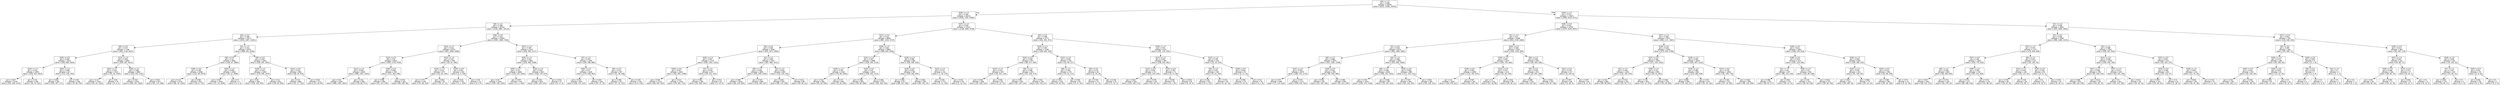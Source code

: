 digraph Tree {
node [shape=box, fontname="helvetica"] ;
edge [fontname="helvetica"] ;
0 [label="X[0] <= 1.5\ngini = 0.498\nsamples = 54045\nvalue = [5231, 13281, 35533]"] ;
1 [label="X[36] <= 1.5\ngini = 0.445\nsamples = 36222\nvalue = [3248, 7152, 25822]"] ;
0 -> 1 [labeldistance=2.5, labelangle=45, headlabel="True"] ;
2 [label="X[6] <= 1.5\ngini = 0.389\nsamples = 25101\nvalue = [2100, 3887, 19114]"] ;
1 -> 2 ;
3 [label="X[0] <= 0.5\ngini = 0.308\nsamples = 14171\nvalue = [1033, 1487, 11651]"] ;
2 -> 3 ;
4 [label="X[6] <= 0.5\ngini = 0.377\nsamples = 7796\nvalue = [645, 1136, 6015]"] ;
3 -> 4 ;
5 [label="X[20] <= 0.5\ngini = 0.456\nsamples = 3412\nvalue = [340, 669, 2403]"] ;
4 -> 5 ;
6 [label="X[19] <= 1.5\ngini = 0.413\nsamples = 2495\nvalue = [228, 414, 1853]"] ;
5 -> 6 ;
7 [label="gini = 0.447\nsamples = 2149\nvalue = [214, 404, 1531]"] ;
6 -> 7 ;
8 [label="gini = 0.131\nsamples = 346\nvalue = [14, 10, 322]"] ;
6 -> 8 ;
9 [label="X[20] <= 1.5\ngini = 0.548\nsamples = 917\nvalue = [112, 255, 550]"] ;
5 -> 9 ;
10 [label="gini = 0.643\nsamples = 481\nvalue = [103, 207, 171]"] ;
9 -> 10 ;
11 [label="gini = 0.232\nsamples = 436\nvalue = [9, 48, 379]"] ;
9 -> 11 ;
12 [label="X[12] <= 1.5\ngini = 0.305\nsamples = 4384\nvalue = [305, 467, 3612]"] ;
4 -> 12 ;
13 [label="X[23] <= 1.5\ngini = 0.124\nsamples = 1524\nvalue = [55, 44, 1425]"] ;
12 -> 13 ;
14 [label="gini = 0.117\nsamples = 1514\nvalue = [52, 41, 1421]"] ;
13 -> 14 ;
15 [label="gini = 0.66\nsamples = 10\nvalue = [3, 3, 4]"] ;
13 -> 15 ;
16 [label="X[18] <= 1.5\ngini = 0.386\nsamples = 2860\nvalue = [250, 423, 2187]"] ;
12 -> 16 ;
17 [label="gini = 0.334\nsamples = 2243\nvalue = [189, 251, 1803]"] ;
16 -> 17 ;
18 [label="gini = 0.525\nsamples = 617\nvalue = [61, 172, 384]"] ;
16 -> 18 ;
19 [label="X[1] <= 1.5\ngini = 0.212\nsamples = 6375\nvalue = [388, 351, 5636]"] ;
3 -> 19 ;
20 [label="X[6] <= 0.5\ngini = 0.12\nsamples = 3932\nvalue = [150, 97, 3685]"] ;
19 -> 20 ;
21 [label="X[36] <= 0.5\ngini = 0.169\nsamples = 2286\nvalue = [122, 85, 2079]"] ;
20 -> 21 ;
22 [label="gini = 0.213\nsamples = 1475\nvalue = [96, 76, 1303]"] ;
21 -> 22 ;
23 [label="gini = 0.083\nsamples = 811\nvalue = [26, 9, 776]"] ;
21 -> 23 ;
24 [label="X[40] <= 1.0\ngini = 0.048\nsamples = 1646\nvalue = [28, 12, 1606]"] ;
20 -> 24 ;
25 [label="gini = 0.047\nsamples = 1645\nvalue = [27, 12, 1606]"] ;
24 -> 25 ;
26 [label="gini = 0.0\nsamples = 1\nvalue = [1, 0, 0]"] ;
24 -> 26 ;
27 [label="X[6] <= 0.5\ngini = 0.342\nsamples = 2443\nvalue = [238, 254, 1951]"] ;
19 -> 27 ;
28 [label="X[18] <= 1.5\ngini = 0.424\nsamples = 1463\nvalue = [178, 209, 1076]"] ;
27 -> 28 ;
29 [label="gini = 0.49\nsamples = 862\nvalue = [135, 144, 583]"] ;
28 -> 29 ;
30 [label="gini = 0.31\nsamples = 601\nvalue = [43, 65, 493]"] ;
28 -> 30 ;
31 [label="X[14] <= 0.5\ngini = 0.197\nsamples = 980\nvalue = [60, 45, 875]"] ;
27 -> 31 ;
32 [label="gini = 0.16\nsamples = 866\nvalue = [47, 27, 792]"] ;
31 -> 32 ;
33 [label="gini = 0.432\nsamples = 114\nvalue = [13, 18, 83]"] ;
31 -> 33 ;
34 [label="X[36] <= 0.5\ngini = 0.476\nsamples = 10930\nvalue = [1067, 2400, 7463]"] ;
2 -> 34 ;
35 [label="X[14] <= 1.5\ngini = 0.514\nsamples = 6733\nvalue = [641, 1806, 4286]"] ;
34 -> 35 ;
36 [label="X[14] <= 0.5\ngini = 0.53\nsamples = 6024\nvalue = [599, 1719, 3706]"] ;
35 -> 36 ;
37 [label="X[13] <= 1.5\ngini = 0.504\nsamples = 5255\nvalue = [488, 1357, 3410]"] ;
36 -> 37 ;
38 [label="gini = 0.53\nsamples = 4597\nvalue = [469, 1291, 2837]"] ;
37 -> 38 ;
39 [label="gini = 0.231\nsamples = 658\nvalue = [19, 66, 573]"] ;
37 -> 39 ;
40 [label="X[18] <= 0.5\ngini = 0.609\nsamples = 769\nvalue = [111, 362, 296]"] ;
36 -> 40 ;
41 [label="gini = 0.596\nsamples = 408\nvalue = [51, 157, 200]"] ;
40 -> 41 ;
42 [label="gini = 0.579\nsamples = 361\nvalue = [60, 205, 96]"] ;
40 -> 42 ;
43 [label="X[13] <= 1.5\ngini = 0.312\nsamples = 709\nvalue = [42, 87, 580]"] ;
35 -> 43 ;
44 [label="X[16] <= 1.5\ngini = 0.412\nsamples = 477\nvalue = [41, 82, 354]"] ;
43 -> 44 ;
45 [label="gini = 0.371\nsamples = 443\nvalue = [31, 69, 343]"] ;
44 -> 45 ;
46 [label="gini = 0.663\nsamples = 34\nvalue = [10, 13, 11]"] ;
44 -> 46 ;
47 [label="X[20] <= 0.5\ngini = 0.051\nsamples = 232\nvalue = [1, 5, 226]"] ;
43 -> 47 ;
48 [label="gini = 0.018\nsamples = 222\nvalue = [1, 1, 220]"] ;
47 -> 48 ;
49 [label="gini = 0.48\nsamples = 10\nvalue = [0, 4, 6]"] ;
47 -> 49 ;
50 [label="X[37] <= 1.5\ngini = 0.397\nsamples = 4197\nvalue = [426, 594, 3177]"] ;
34 -> 50 ;
51 [label="X[30] <= 1.5\ngini = 0.322\nsamples = 2842\nvalue = [226, 308, 2308]"] ;
50 -> 51 ;
52 [label="X[30] <= 0.5\ngini = 0.24\nsamples = 1886\nvalue = [120, 132, 1634]"] ;
51 -> 52 ;
53 [label="gini = 0.29\nsamples = 1444\nvalue = [109, 130, 1205]"] ;
52 -> 53 ;
54 [label="gini = 0.057\nsamples = 442\nvalue = [11, 2, 429]"] ;
52 -> 54 ;
55 [label="X[24] <= 1.5\ngini = 0.457\nsamples = 956\nvalue = [106, 176, 674]"] ;
51 -> 55 ;
56 [label="gini = 0.439\nsamples = 929\nvalue = [100, 159, 670]"] ;
55 -> 56 ;
57 [label="gini = 0.532\nsamples = 27\nvalue = [6, 17, 4]"] ;
55 -> 57 ;
58 [label="X[7] <= 1.5\ngini = 0.522\nsamples = 1355\nvalue = [200, 286, 869]"] ;
50 -> 58 ;
59 [label="X[30] <= 1.5\ngini = 0.57\nsamples = 1028\nvalue = [179, 248, 601]"] ;
58 -> 59 ;
60 [label="gini = 0.537\nsamples = 833\nvalue = [136, 175, 522]"] ;
59 -> 60 ;
61 [label="gini = 0.647\nsamples = 195\nvalue = [43, 73, 79]"] ;
59 -> 61 ;
62 [label="X[0] <= 0.5\ngini = 0.311\nsamples = 327\nvalue = [21, 38, 268]"] ;
58 -> 62 ;
63 [label="gini = 0.396\nsamples = 201\nvalue = [17, 32, 152]"] ;
62 -> 63 ;
64 [label="gini = 0.149\nsamples = 126\nvalue = [4, 6, 116]"] ;
62 -> 64 ;
65 [label="X[37] <= 1.5\ngini = 0.539\nsamples = 11121\nvalue = [1148, 3265, 6708]"] ;
1 -> 65 ;
66 [label="X[37] <= 0.5\ngini = 0.512\nsamples = 8948\nvalue = [887, 2324, 5737]"] ;
65 -> 66 ;
67 [label="X[0] <= 0.5\ngini = 0.545\nsamples = 5266\nvalue = [503, 1671, 3092]"] ;
66 -> 67 ;
68 [label="X[30] <= 1.5\ngini = 0.557\nsamples = 2719\nvalue = [196, 1103, 1420]"] ;
67 -> 68 ;
69 [label="X[30] <= 0.5\ngini = 0.547\nsamples = 2282\nvalue = [162, 852, 1268]"] ;
68 -> 69 ;
70 [label="gini = 0.565\nsamples = 1119\nvalue = [84, 491, 544]"] ;
69 -> 70 ;
71 [label="gini = 0.512\nsamples = 1163\nvalue = [78, 361, 724]"] ;
69 -> 71 ;
72 [label="X[7] <= 1.5\ngini = 0.543\nsamples = 437\nvalue = [34, 251, 152]"] ;
68 -> 72 ;
73 [label="gini = 0.561\nsamples = 384\nvalue = [33, 208, 143]"] ;
72 -> 73 ;
74 [label="gini = 0.313\nsamples = 53\nvalue = [1, 43, 9]"] ;
72 -> 74 ;
75 [label="X[1] <= 1.5\ngini = 0.505\nsamples = 2547\nvalue = [307, 568, 1672]"] ;
67 -> 75 ;
76 [label="X[6] <= 1.5\ngini = 0.446\nsamples = 1892\nvalue = [193, 349, 1350]"] ;
75 -> 76 ;
77 [label="gini = 0.365\nsamples = 1029\nvalue = [83, 143, 803]"] ;
76 -> 77 ;
78 [label="gini = 0.525\nsamples = 863\nvalue = [110, 206, 547]"] ;
76 -> 78 ;
79 [label="X[2] <= 1.5\ngini = 0.616\nsamples = 655\nvalue = [114, 219, 322]"] ;
75 -> 79 ;
80 [label="gini = 0.602\nsamples = 567\nvalue = [96, 173, 298]"] ;
79 -> 80 ;
81 [label="gini = 0.611\nsamples = 88\nvalue = [18, 46, 24]"] ;
79 -> 81 ;
82 [label="X[38] <= 1.5\ngini = 0.442\nsamples = 3682\nvalue = [384, 653, 2645]"] ;
66 -> 82 ;
83 [label="X[12] <= 1.5\ngini = 0.357\nsamples = 2688\nvalue = [228, 344, 2116]"] ;
82 -> 83 ;
84 [label="X[18] <= 1.5\ngini = 0.245\nsamples = 1163\nvalue = [70, 89, 1004]"] ;
83 -> 84 ;
85 [label="gini = 0.314\nsamples = 682\nvalue = [61, 63, 558]"] ;
84 -> 85 ;
86 [label="gini = 0.137\nsamples = 481\nvalue = [9, 26, 446]"] ;
84 -> 86 ;
87 [label="X[18] <= 0.5\ngini = 0.43\nsamples = 1525\nvalue = [158, 255, 1112]"] ;
83 -> 87 ;
88 [label="gini = 0.362\nsamples = 852\nvalue = [94, 90, 668]"] ;
87 -> 88 ;
89 [label="gini = 0.496\nsamples = 673\nvalue = [64, 165, 444]"] ;
87 -> 89 ;
90 [label="X[18] <= 1.5\ngini = 0.596\nsamples = 994\nvalue = [156, 309, 529]"] ;
82 -> 90 ;
91 [label="X[18] <= 0.5\ngini = 0.632\nsamples = 782\nvalue = [149, 283, 350]"] ;
90 -> 91 ;
92 [label="gini = 0.594\nsamples = 517\nvalue = [86, 151, 280]"] ;
91 -> 92 ;
93 [label="gini = 0.626\nsamples = 265\nvalue = [63, 132, 70]"] ;
91 -> 93 ;
94 [label="X[12] <= 1.5\ngini = 0.271\nsamples = 212\nvalue = [7, 26, 179]"] ;
90 -> 94 ;
95 [label="gini = 0.181\nsamples = 173\nvalue = [5, 12, 156]"] ;
94 -> 95 ;
96 [label="gini = 0.521\nsamples = 39\nvalue = [2, 14, 23]"] ;
94 -> 96 ;
97 [label="X[0] <= 0.5\ngini = 0.598\nsamples = 2173\nvalue = [261, 941, 971]"] ;
65 -> 97 ;
98 [label="X[18] <= 1.5\ngini = 0.555\nsamples = 1198\nvalue = [100, 662, 436]"] ;
97 -> 98 ;
99 [label="X[24] <= 0.5\ngini = 0.539\nsamples = 972\nvalue = [86, 577, 309]"] ;
98 -> 99 ;
100 [label="X[13] <= 1.5\ngini = 0.472\nsamples = 519\nvalue = [34, 351, 134]"] ;
99 -> 100 ;
101 [label="gini = 0.452\nsamples = 469\nvalue = [31, 328, 110]"] ;
100 -> 101 ;
102 [label="gini = 0.554\nsamples = 50\nvalue = [3, 23, 24]"] ;
100 -> 102 ;
103 [label="X[6] <= 1.5\ngini = 0.589\nsamples = 453\nvalue = [52, 226, 175]"] ;
99 -> 103 ;
104 [label="gini = 0.591\nsamples = 263\nvalue = [29, 110, 124]"] ;
103 -> 104 ;
105 [label="gini = 0.541\nsamples = 190\nvalue = [23, 116, 51]"] ;
103 -> 105 ;
106 [label="X[12] <= 1.5\ngini = 0.539\nsamples = 226\nvalue = [14, 85, 127]"] ;
98 -> 106 ;
107 [label="X[6] <= 1.5\ngini = 0.503\nsamples = 176\nvalue = [12, 52, 112]"] ;
106 -> 107 ;
108 [label="gini = 0.422\nsamples = 126\nvalue = [9, 25, 92]"] ;
107 -> 108 ;
109 [label="gini = 0.545\nsamples = 50\nvalue = [3, 27, 20]"] ;
107 -> 109 ;
110 [label="X[6] <= 0.5\ngini = 0.473\nsamples = 50\nvalue = [2, 33, 15]"] ;
106 -> 110 ;
111 [label="gini = 0.534\nsamples = 25\nvalue = [1, 11, 13]"] ;
110 -> 111 ;
112 [label="gini = 0.218\nsamples = 25\nvalue = [1, 22, 2]"] ;
110 -> 112 ;
113 [label="X[18] <= 1.5\ngini = 0.59\nsamples = 975\nvalue = [161, 279, 535]"] ;
97 -> 113 ;
114 [label="X[13] <= 1.5\ngini = 0.622\nsamples = 783\nvalue = [148, 254, 381]"] ;
113 -> 114 ;
115 [label="X[13] <= 0.5\ngini = 0.634\nsamples = 711\nvalue = [143, 243, 325]"] ;
114 -> 115 ;
116 [label="gini = 0.622\nsamples = 544\nvalue = [120, 150, 274]"] ;
115 -> 116 ;
117 [label="gini = 0.578\nsamples = 167\nvalue = [23, 93, 51]"] ;
115 -> 117 ;
118 [label="X[14] <= 0.5\ngini = 0.367\nsamples = 72\nvalue = [5, 11, 56]"] ;
114 -> 118 ;
119 [label="gini = 0.038\nsamples = 52\nvalue = [0, 1, 51]"] ;
118 -> 119 ;
120 [label="gini = 0.625\nsamples = 20\nvalue = [5, 10, 5]"] ;
118 -> 120 ;
121 [label="X[12] <= 1.5\ngini = 0.335\nsamples = 192\nvalue = [13, 25, 154]"] ;
113 -> 121 ;
122 [label="X[6] <= 1.5\ngini = 0.252\nsamples = 163\nvalue = [9, 14, 140]"] ;
121 -> 122 ;
123 [label="gini = 0.136\nsamples = 125\nvalue = [5, 4, 116]"] ;
122 -> 123 ;
124 [label="gini = 0.521\nsamples = 38\nvalue = [4, 10, 24]"] ;
122 -> 124 ;
125 [label="X[38] <= 0.5\ngini = 0.604\nsamples = 29\nvalue = [4, 11, 14]"] ;
121 -> 125 ;
126 [label="gini = 0.598\nsamples = 19\nvalue = [3, 10, 6]"] ;
125 -> 126 ;
127 [label="gini = 0.34\nsamples = 10\nvalue = [1, 1, 8]"] ;
125 -> 127 ;
128 [label="X[36] <= 1.5\ngini = 0.572\nsamples = 17823\nvalue = [1983, 6129, 9711]"] ;
0 -> 128 [labeldistance=2.5, labelangle=-45, headlabel="False"] ;
129 [label="X[36] <= 0.5\ngini = 0.552\nsamples = 13761\nvalue = [1479, 4235, 8047]"] ;
128 -> 129 ;
130 [label="X[1] <= 1.5\ngini = 0.57\nsamples = 8388\nvalue = [810, 3118, 4460]"] ;
129 -> 130 ;
131 [label="X[1] <= 0.5\ngini = 0.544\nsamples = 6131\nvalue = [566, 1963, 3602]"] ;
130 -> 131 ;
132 [label="X[6] <= 1.5\ngini = 0.568\nsamples = 3070\nvalue = [251, 1281, 1538]"] ;
131 -> 132 ;
133 [label="X[12] <= 1.5\ngini = 0.554\nsamples = 2079\nvalue = [186, 723, 1170]"] ;
132 -> 133 ;
134 [label="gini = 0.475\nsamples = 908\nvalue = [77, 213, 618]"] ;
133 -> 134 ;
135 [label="gini = 0.579\nsamples = 1171\nvalue = [109, 510, 552]"] ;
133 -> 135 ;
136 [label="X[18] <= 0.5\ngini = 0.541\nsamples = 991\nvalue = [65, 558, 368]"] ;
132 -> 136 ;
137 [label="gini = 0.553\nsamples = 351\nvalue = [23, 145, 183]"] ;
136 -> 137 ;
138 [label="gini = 0.496\nsamples = 640\nvalue = [42, 413, 185]"] ;
136 -> 138 ;
139 [label="X[2] <= 1.5\ngini = 0.485\nsamples = 3061\nvalue = [315, 682, 2064]"] ;
131 -> 139 ;
140 [label="X[6] <= 1.5\ngini = 0.409\nsamples = 2081\nvalue = [198, 331, 1552]"] ;
139 -> 140 ;
141 [label="gini = 0.352\nsamples = 1424\nvalue = [128, 170, 1126]"] ;
140 -> 141 ;
142 [label="gini = 0.508\nsamples = 657\nvalue = [70, 161, 426]"] ;
140 -> 142 ;
143 [label="X[18] <= 0.5\ngini = 0.585\nsamples = 980\nvalue = [117, 351, 512]"] ;
139 -> 143 ;
144 [label="gini = 0.547\nsamples = 499\nvalue = [63, 135, 301]"] ;
143 -> 144 ;
145 [label="gini = 0.593\nsamples = 481\nvalue = [54, 216, 211]"] ;
143 -> 145 ;
146 [label="X[19] <= 0.5\ngini = 0.582\nsamples = 2257\nvalue = [244, 1155, 858]"] ;
130 -> 146 ;
147 [label="X[18] <= 1.5\ngini = 0.601\nsamples = 1617\nvalue = [204, 751, 662]"] ;
146 -> 147 ;
148 [label="X[18] <= 0.5\ngini = 0.593\nsamples = 1398\nvalue = [173, 702, 523]"] ;
147 -> 148 ;
149 [label="gini = 0.6\nsamples = 1053\nvalue = [130, 476, 447]"] ;
148 -> 149 ;
150 [label="gini = 0.507\nsamples = 345\nvalue = [43, 226, 76]"] ;
148 -> 150 ;
151 [label="X[13] <= 0.5\ngini = 0.527\nsamples = 219\nvalue = [31, 49, 139]"] ;
147 -> 151 ;
152 [label="gini = 0.4\nsamples = 130\nvalue = [13, 19, 98]"] ;
151 -> 152 ;
153 [label="gini = 0.633\nsamples = 89\nvalue = [18, 30, 41]"] ;
151 -> 153 ;
154 [label="X[6] <= 1.5\ngini = 0.504\nsamples = 640\nvalue = [40, 404, 196]"] ;
146 -> 154 ;
155 [label="X[6] <= 0.5\ngini = 0.535\nsamples = 523\nvalue = [34, 301, 188]"] ;
154 -> 155 ;
156 [label="gini = 0.485\nsamples = 316\nvalue = [24, 210, 82]"] ;
155 -> 156 ;
157 [label="gini = 0.542\nsamples = 207\nvalue = [10, 91, 106]"] ;
155 -> 157 ;
158 [label="X[12] <= 0.5\ngini = 0.218\nsamples = 117\nvalue = [6, 103, 8]"] ;
154 -> 158 ;
159 [label="gini = 0.057\nsamples = 68\nvalue = [2, 66, 0]"] ;
158 -> 159 ;
160 [label="gini = 0.397\nsamples = 49\nvalue = [4, 37, 8]"] ;
158 -> 160 ;
161 [label="X[37] <= 1.5\ngini = 0.496\nsamples = 5373\nvalue = [669, 1117, 3587]"] ;
129 -> 161 ;
162 [label="X[18] <= 0.5\ngini = 0.425\nsamples = 3780\nvalue = [373, 639, 2768]"] ;
161 -> 162 ;
163 [label="X[37] <= 0.5\ngini = 0.348\nsamples = 1955\nvalue = [171, 232, 1552]"] ;
162 -> 163 ;
164 [label="X[1] <= 1.5\ngini = 0.404\nsamples = 1292\nvalue = [131, 191, 970]"] ;
163 -> 164 ;
165 [label="gini = 0.331\nsamples = 860\nvalue = [69, 98, 693]"] ;
164 -> 165 ;
166 [label="gini = 0.522\nsamples = 432\nvalue = [62, 93, 277]"] ;
164 -> 166 ;
167 [label="X[38] <= 1.5\ngini = 0.222\nsamples = 663\nvalue = [40, 41, 582]"] ;
163 -> 167 ;
168 [label="gini = 0.131\nsamples = 404\nvalue = [15, 13, 376]"] ;
167 -> 168 ;
169 [label="gini = 0.346\nsamples = 259\nvalue = [25, 28, 206]"] ;
167 -> 169 ;
170 [label="X[18] <= 1.5\ngini = 0.494\nsamples = 1825\nvalue = [202, 407, 1216]"] ;
162 -> 170 ;
171 [label="X[19] <= 1.5\ngini = 0.586\nsamples = 816\nvalue = [110, 268, 438]"] ;
170 -> 171 ;
172 [label="gini = 0.609\nsamples = 569\nvalue = [79, 233, 257]"] ;
171 -> 172 ;
173 [label="gini = 0.427\nsamples = 247\nvalue = [31, 35, 181]"] ;
171 -> 173 ;
174 [label="X[12] <= 0.5\ngini = 0.378\nsamples = 1009\nvalue = [92, 139, 778]"] ;
170 -> 174 ;
175 [label="gini = 0.183\nsamples = 313\nvalue = [12, 19, 282]"] ;
174 -> 175 ;
176 [label="gini = 0.449\nsamples = 696\nvalue = [80, 120, 496]"] ;
174 -> 176 ;
177 [label="X[18] <= 0.5\ngini = 0.611\nsamples = 1593\nvalue = [296, 478, 819]"] ;
161 -> 177 ;
178 [label="X[38] <= 0.5\ngini = 0.575\nsamples = 973\nvalue = [191, 218, 564]"] ;
177 -> 178 ;
179 [label="X[1] <= 1.5\ngini = 0.62\nsamples = 437\nvalue = [86, 133, 218]"] ;
178 -> 179 ;
180 [label="gini = 0.585\nsamples = 315\nvalue = [56, 82, 177]"] ;
179 -> 180 ;
181 [label="gini = 0.652\nsamples = 122\nvalue = [30, 51, 41]"] ;
179 -> 181 ;
182 [label="X[38] <= 1.5\ngini = 0.52\nsamples = 536\nvalue = [105, 85, 346]"] ;
178 -> 182 ;
183 [label="gini = 0.39\nsamples = 315\nvalue = [46, 29, 240]"] ;
182 -> 183 ;
184 [label="gini = 0.634\nsamples = 221\nvalue = [59, 56, 106]"] ;
182 -> 184 ;
185 [label="X[18] <= 1.5\ngini = 0.626\nsamples = 620\nvalue = [105, 260, 255]"] ;
177 -> 185 ;
186 [label="X[19] <= 1.5\ngini = 0.545\nsamples = 314\nvalue = [61, 194, 59]"] ;
185 -> 186 ;
187 [label="gini = 0.467\nsamples = 242\nvalue = [39, 169, 34]"] ;
186 -> 187 ;
188 [label="gini = 0.666\nsamples = 72\nvalue = [22, 25, 25]"] ;
186 -> 188 ;
189 [label="X[20] <= 0.5\ngini = 0.523\nsamples = 306\nvalue = [44, 66, 196]"] ;
185 -> 189 ;
190 [label="gini = 0.484\nsamples = 264\nvalue = [40, 44, 180]"] ;
189 -> 190 ;
191 [label="gini = 0.571\nsamples = 42\nvalue = [4, 22, 16]"] ;
189 -> 191 ;
192 [label="X[1] <= 1.5\ngini = 0.599\nsamples = 4062\nvalue = [504, 1894, 1664]"] ;
128 -> 192 ;
193 [label="X[1] <= 0.5\ngini = 0.596\nsamples = 3306\nvalue = [386, 1446, 1474]"] ;
192 -> 193 ;
194 [label="X[37] <= 1.5\ngini = 0.573\nsamples = 1775\nvalue = [178, 939, 658]"] ;
193 -> 194 ;
195 [label="X[37] <= 0.5\ngini = 0.58\nsamples = 1554\nvalue = [154, 775, 625]"] ;
194 -> 195 ;
196 [label="X[6] <= 1.5\ngini = 0.528\nsamples = 828\nvalue = [64, 499, 265]"] ;
195 -> 196 ;
197 [label="gini = 0.557\nsamples = 598\nvalue = [46, 321, 231]"] ;
196 -> 197 ;
198 [label="gini = 0.373\nsamples = 230\nvalue = [18, 178, 34]"] ;
196 -> 198 ;
199 [label="X[38] <= 1.5\ngini = 0.594\nsamples = 726\nvalue = [90, 276, 360]"] ;
195 -> 199 ;
200 [label="gini = 0.573\nsamples = 572\nvalue = [68, 188, 316]"] ;
199 -> 200 ;
201 [label="gini = 0.571\nsamples = 154\nvalue = [22, 88, 44]"] ;
199 -> 201 ;
202 [label="X[6] <= 1.5\ngini = 0.415\nsamples = 221\nvalue = [24, 164, 33]"] ;
194 -> 202 ;
203 [label="X[12] <= 1.5\ngini = 0.479\nsamples = 165\nvalue = [20, 113, 32]"] ;
202 -> 203 ;
204 [label="gini = 0.576\nsamples = 96\nvalue = [16, 55, 25]"] ;
203 -> 204 ;
205 [label="gini = 0.28\nsamples = 69\nvalue = [4, 58, 7]"] ;
203 -> 205 ;
206 [label="X[24] <= 0.5\ngini = 0.165\nsamples = 56\nvalue = [4, 51, 1]"] ;
202 -> 206 ;
207 [label="gini = 0.0\nsamples = 33\nvalue = [0, 33, 0]"] ;
206 -> 207 ;
208 [label="gini = 0.355\nsamples = 23\nvalue = [4, 18, 1]"] ;
206 -> 208 ;
209 [label="X[2] <= 1.5\ngini = 0.588\nsamples = 1531\nvalue = [208, 507, 816]"] ;
193 -> 209 ;
210 [label="X[12] <= 1.5\ngini = 0.558\nsamples = 1209\nvalue = [156, 344, 709]"] ;
209 -> 210 ;
211 [label="X[37] <= 1.5\ngini = 0.509\nsamples = 790\nvalue = [93, 183, 514]"] ;
210 -> 211 ;
212 [label="gini = 0.468\nsamples = 633\nvalue = [69, 125, 439]"] ;
211 -> 212 ;
213 [label="gini = 0.612\nsamples = 157\nvalue = [24, 58, 75]"] ;
211 -> 213 ;
214 [label="X[37] <= 1.5\ngini = 0.613\nsamples = 419\nvalue = [63, 161, 195]"] ;
210 -> 214 ;
215 [label="gini = 0.6\nsamples = 363\nvalue = [53, 125, 185]"] ;
214 -> 215 ;
216 [label="gini = 0.523\nsamples = 56\nvalue = [10, 36, 10]"] ;
214 -> 216 ;
217 [label="X[37] <= 0.5\ngini = 0.607\nsamples = 322\nvalue = [52, 163, 107]"] ;
209 -> 217 ;
218 [label="X[19] <= 0.5\ngini = 0.549\nsamples = 204\nvalue = [25, 122, 57]"] ;
217 -> 218 ;
219 [label="gini = 0.597\nsamples = 161\nvalue = [24, 84, 53]"] ;
218 -> 219 ;
220 [label="gini = 0.21\nsamples = 43\nvalue = [1, 38, 4]"] ;
218 -> 220 ;
221 [label="X[18] <= 1.5\ngini = 0.647\nsamples = 118\nvalue = [27, 41, 50]"] ;
217 -> 221 ;
222 [label="gini = 0.655\nsamples = 105\nvalue = [26, 41, 38]"] ;
221 -> 222 ;
223 [label="gini = 0.142\nsamples = 13\nvalue = [1, 0, 12]"] ;
221 -> 223 ;
224 [label="X[37] <= 0.5\ngini = 0.561\nsamples = 756\nvalue = [118, 448, 190]"] ;
192 -> 224 ;
225 [label="X[5] <= 0.5\ngini = 0.487\nsamples = 392\nvalue = [55, 266, 71]"] ;
224 -> 225 ;
226 [label="X[18] <= 1.5\ngini = 0.473\nsamples = 383\nvalue = [53, 265, 65]"] ;
225 -> 226 ;
227 [label="X[30] <= 0.5\ngini = 0.432\nsamples = 332\nvalue = [41, 242, 49]"] ;
226 -> 227 ;
228 [label="gini = 0.322\nsamples = 192\nvalue = [19, 156, 17]"] ;
227 -> 228 ;
229 [label="gini = 0.546\nsamples = 140\nvalue = [22, 86, 32]"] ;
227 -> 229 ;
230 [label="X[20] <= 0.5\ngini = 0.643\nsamples = 51\nvalue = [12, 23, 16]"] ;
226 -> 230 ;
231 [label="gini = 0.662\nsamples = 41\nvalue = [12, 13, 16]"] ;
230 -> 231 ;
232 [label="gini = 0.0\nsamples = 10\nvalue = [0, 10, 0]"] ;
230 -> 232 ;
233 [label="X[18] <= 0.5\ngini = 0.494\nsamples = 9\nvalue = [2, 1, 6]"] ;
225 -> 233 ;
234 [label="X[6] <= 0.5\ngini = 0.245\nsamples = 7\nvalue = [1, 0, 6]"] ;
233 -> 234 ;
235 [label="gini = 0.0\nsamples = 6\nvalue = [0, 0, 6]"] ;
234 -> 235 ;
236 [label="gini = 0.0\nsamples = 1\nvalue = [1, 0, 0]"] ;
234 -> 236 ;
237 [label="X[4] <= 1.5\ngini = 0.5\nsamples = 2\nvalue = [1, 1, 0]"] ;
233 -> 237 ;
238 [label="gini = 0.0\nsamples = 1\nvalue = [1, 0, 0]"] ;
237 -> 238 ;
239 [label="gini = 0.0\nsamples = 1\nvalue = [0, 1, 0]"] ;
237 -> 239 ;
240 [label="X[18] <= 0.5\ngini = 0.613\nsamples = 364\nvalue = [63, 182, 119]"] ;
224 -> 240 ;
241 [label="X[37] <= 1.5\ngini = 0.647\nsamples = 201\nvalue = [44, 80, 77]"] ;
240 -> 241 ;
242 [label="X[38] <= 0.5\ngini = 0.648\nsamples = 164\nvalue = [38, 56, 70]"] ;
241 -> 242 ;
243 [label="gini = 0.65\nsamples = 93\nvalue = [23, 40, 30]"] ;
242 -> 243 ;
244 [label="gini = 0.587\nsamples = 71\nvalue = [15, 16, 40]"] ;
242 -> 244 ;
245 [label="X[13] <= 0.5\ngini = 0.517\nsamples = 37\nvalue = [6, 24, 7]"] ;
241 -> 245 ;
246 [label="gini = 0.634\nsamples = 25\nvalue = [6, 12, 7]"] ;
245 -> 246 ;
247 [label="gini = 0.0\nsamples = 12\nvalue = [0, 12, 0]"] ;
245 -> 247 ;
248 [label="X[18] <= 1.5\ngini = 0.528\nsamples = 163\nvalue = [19, 102, 42]"] ;
240 -> 248 ;
249 [label="X[7] <= 1.5\ngini = 0.437\nsamples = 130\nvalue = [14, 94, 22]"] ;
248 -> 249 ;
250 [label="gini = 0.403\nsamples = 125\nvalue = [14, 94, 17]"] ;
249 -> 250 ;
251 [label="gini = 0.0\nsamples = 5\nvalue = [0, 0, 5]"] ;
249 -> 251 ;
252 [label="X[20] <= 0.5\ngini = 0.551\nsamples = 33\nvalue = [5, 8, 20]"] ;
248 -> 252 ;
253 [label="gini = 0.446\nsamples = 28\nvalue = [5, 3, 20]"] ;
252 -> 253 ;
254 [label="gini = 0.0\nsamples = 5\nvalue = [0, 5, 0]"] ;
252 -> 254 ;
}